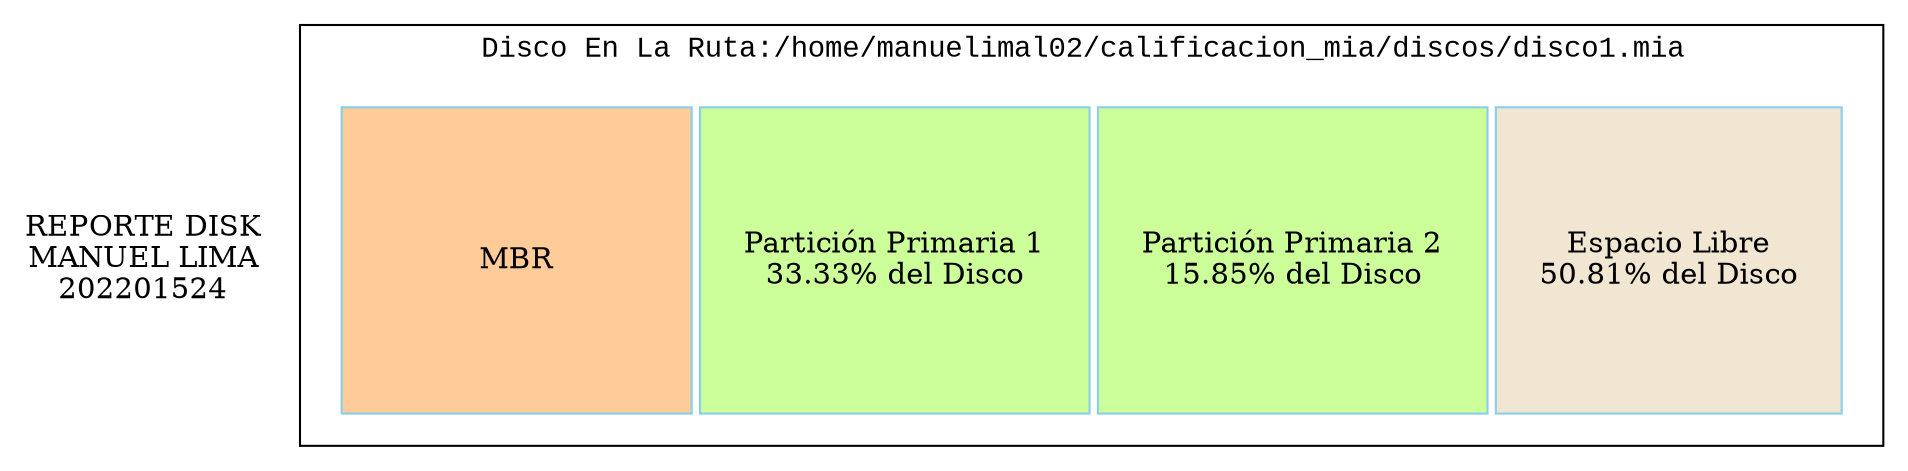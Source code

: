 digraph G {
labelloc="t"
node [shape=plaintext];
fontname="Courier New";
title [label="REPORTE DISK
MANUEL LIMA
202201524"];
subgraph cluster1 {
fontname="Courier New";
label="Disco En La Ruta:/home/manuelimal02/calificacion_mia/discos/disco1.mia "
disco [shape=none label=<
<TABLE border="0" cellspacing="4" cellpadding="5" color="skyblue">
<TR><TD bgcolor="#ffcc99" border="1" cellpadding="65">MBR</TD>
<TD bgcolor="#ccff99" border="1" cellpadding="20">Partición Primaria 1<br/>33.33% del Disco</TD>
<TD bgcolor="#ccff99" border="1" cellpadding="20">Partición Primaria 2<br/>15.85% del Disco</TD>
<TD bgcolor="#f1e6d2" border="1" cellpadding="20">Espacio Libre<br/>50.81% del Disco</TD>
</TR>
</TABLE>
>];
}
}
